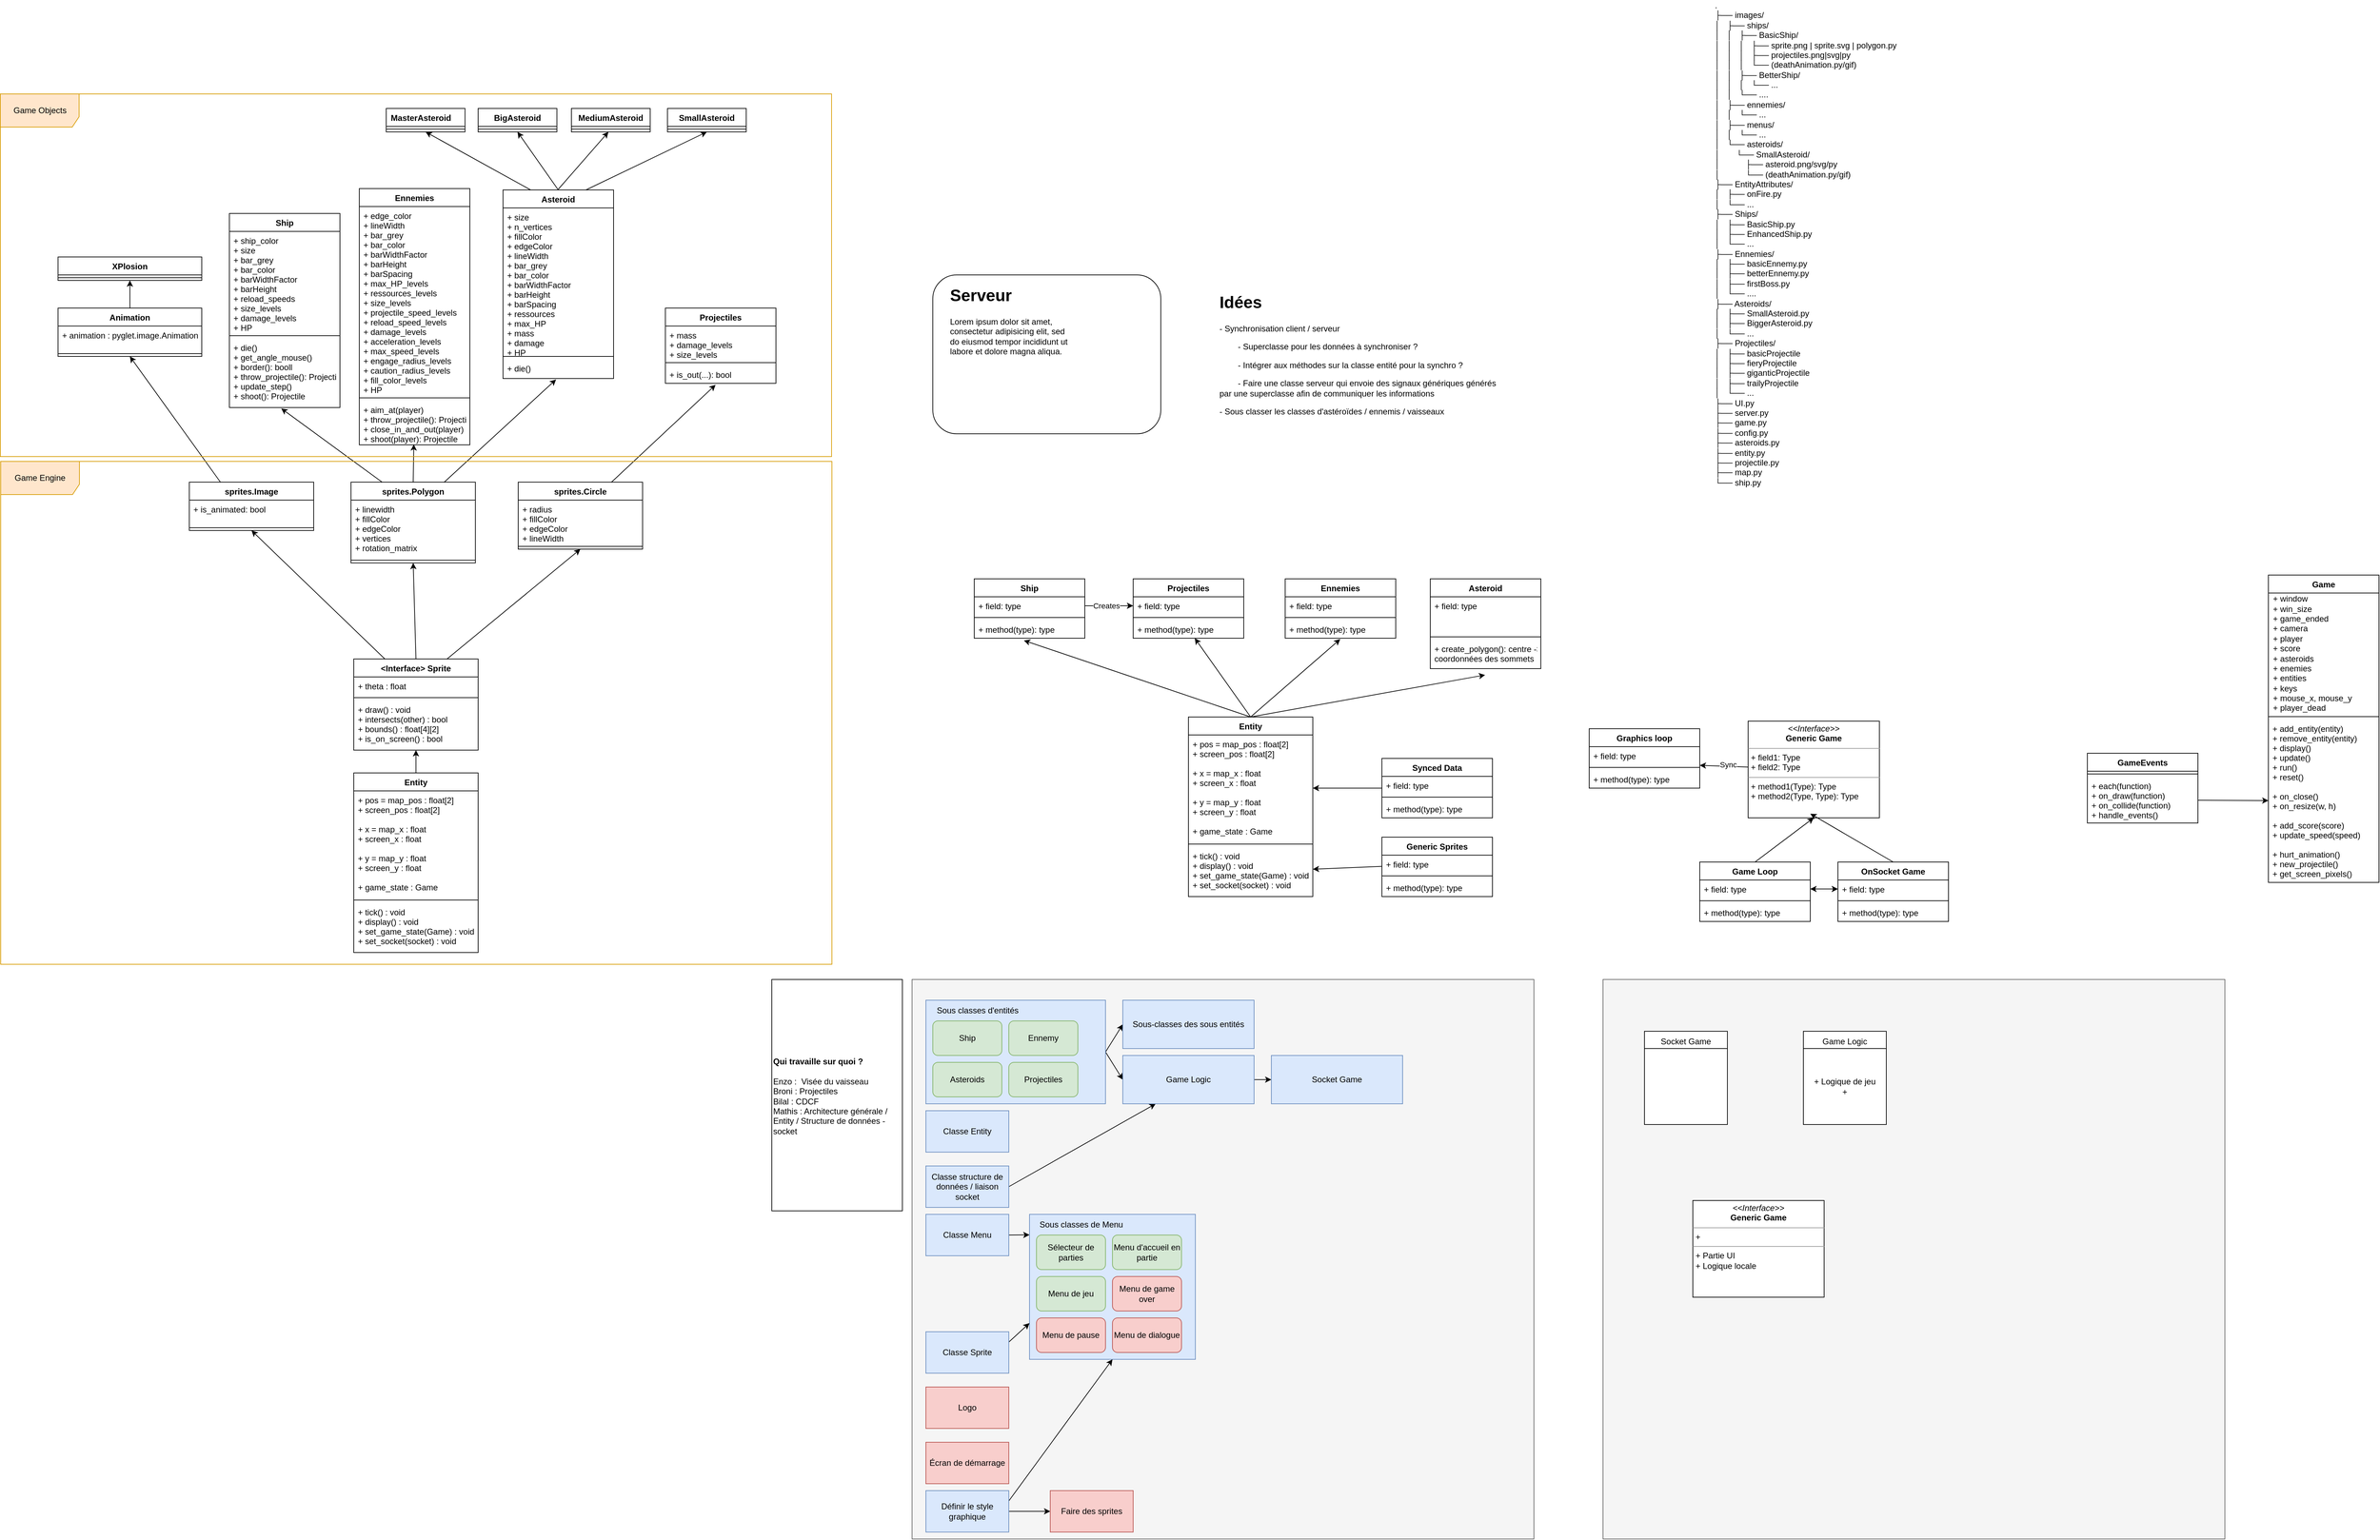 <mxfile>
    <diagram id="j4r8_mT7c_gDpX-C2liK" name="Page-1">
        <mxGraphModel dx="2319" dy="1005" grid="0" gridSize="10" guides="1" tooltips="1" connect="1" arrows="1" fold="1" page="0" pageScale="1" pageWidth="850" pageHeight="1100" math="0" shadow="0">
            <root>
                <mxCell id="0"/>
                <mxCell id="1" parent="0"/>
                <mxCell id="2" value="" style="rounded=1;whiteSpace=wrap;html=1;" parent="1" vertex="1">
                    <mxGeometry x="120" y="140" width="330" height="230" as="geometry"/>
                </mxCell>
                <mxCell id="5" value="&lt;h1&gt;Serveur&lt;/h1&gt;&lt;p&gt;Lorem ipsum dolor sit amet, consectetur adipisicing elit, sed do eiusmod tempor incididunt ut labore et dolore magna aliqua.&lt;/p&gt;" style="text;html=1;strokeColor=none;fillColor=none;spacing=5;spacingTop=-20;whiteSpace=wrap;overflow=hidden;rounded=0;" parent="1" vertex="1">
                    <mxGeometry x="140" y="150" width="190" height="120" as="geometry"/>
                </mxCell>
                <mxCell id="27" style="edgeStyle=none;html=1;exitX=0.5;exitY=0;exitDx=0;exitDy=0;entryX=0.449;entryY=1.124;entryDx=0;entryDy=0;entryPerimeter=0;" parent="1" source="7" target="20" edge="1">
                    <mxGeometry relative="1" as="geometry"/>
                </mxCell>
                <mxCell id="33" value="" style="edgeStyle=none;html=1;exitX=0.5;exitY=0;exitDx=0;exitDy=0;" parent="1" source="7" target="32" edge="1">
                    <mxGeometry relative="1" as="geometry"/>
                </mxCell>
                <mxCell id="40" style="edgeStyle=none;html=1;exitX=0.5;exitY=0;exitDx=0;exitDy=0;entryX=0.498;entryY=1.049;entryDx=0;entryDy=0;entryPerimeter=0;" parent="1" source="7" target="39" edge="1">
                    <mxGeometry relative="1" as="geometry"/>
                </mxCell>
                <mxCell id="45" style="edgeStyle=none;html=1;exitX=0.5;exitY=0;exitDx=0;exitDy=0;entryX=0.496;entryY=1.219;entryDx=0;entryDy=0;entryPerimeter=0;" parent="1" source="7" target="44" edge="1">
                    <mxGeometry relative="1" as="geometry"/>
                </mxCell>
                <mxCell id="7" value="Entity" style="swimlane;fontStyle=1;align=center;verticalAlign=top;childLayout=stackLayout;horizontal=1;startSize=26;horizontalStack=0;resizeParent=1;resizeParentMax=0;resizeLast=0;collapsible=1;marginBottom=0;" parent="1" vertex="1">
                    <mxGeometry x="490" y="780" width="180" height="260" as="geometry"/>
                </mxCell>
                <mxCell id="8" value="+ pos = map_pos : float[2]&#10;+ screen_pos : float[2]&#10;&#10;+ x = map_x : float&#10;+ screen_x : float&#10;&#10;+ y = map_y : float&#10;+ screen_y : float&#10;&#10;+ game_state : Game" style="text;strokeColor=none;fillColor=none;align=left;verticalAlign=top;spacingLeft=4;spacingRight=4;overflow=hidden;rotatable=0;points=[[0,0.5],[1,0.5]];portConstraint=eastwest;" parent="7" vertex="1">
                    <mxGeometry y="26" width="180" height="154" as="geometry"/>
                </mxCell>
                <mxCell id="9" value="" style="line;strokeWidth=1;fillColor=none;align=left;verticalAlign=middle;spacingTop=-1;spacingLeft=3;spacingRight=3;rotatable=0;labelPosition=right;points=[];portConstraint=eastwest;strokeColor=inherit;" parent="7" vertex="1">
                    <mxGeometry y="180" width="180" height="8" as="geometry"/>
                </mxCell>
                <mxCell id="10" value="+ tick() : void&#10;+ display() : void&#10;+ set_game_state(Game) : void&#10;+ set_socket(socket) : void" style="text;strokeColor=none;fillColor=none;align=left;verticalAlign=top;spacingLeft=4;spacingRight=4;overflow=hidden;rotatable=0;points=[[0,0.5],[1,0.5]];portConstraint=eastwest;" parent="7" vertex="1">
                    <mxGeometry y="188" width="180" height="72" as="geometry"/>
                </mxCell>
                <mxCell id="17" value="Ship" style="swimlane;fontStyle=1;align=center;verticalAlign=top;childLayout=stackLayout;horizontal=1;startSize=26;horizontalStack=0;resizeParent=1;resizeParentMax=0;resizeLast=0;collapsible=1;marginBottom=0;" parent="1" vertex="1">
                    <mxGeometry x="180" y="580" width="160" height="86" as="geometry"/>
                </mxCell>
                <mxCell id="18" value="+ field: type" style="text;strokeColor=none;fillColor=none;align=left;verticalAlign=top;spacingLeft=4;spacingRight=4;overflow=hidden;rotatable=0;points=[[0,0.5],[1,0.5]];portConstraint=eastwest;" parent="17" vertex="1">
                    <mxGeometry y="26" width="160" height="26" as="geometry"/>
                </mxCell>
                <mxCell id="19" value="" style="line;strokeWidth=1;fillColor=none;align=left;verticalAlign=middle;spacingTop=-1;spacingLeft=3;spacingRight=3;rotatable=0;labelPosition=right;points=[];portConstraint=eastwest;strokeColor=inherit;" parent="17" vertex="1">
                    <mxGeometry y="52" width="160" height="8" as="geometry"/>
                </mxCell>
                <mxCell id="20" value="+ method(type): type" style="text;strokeColor=none;fillColor=none;align=left;verticalAlign=top;spacingLeft=4;spacingRight=4;overflow=hidden;rotatable=0;points=[[0,0.5],[1,0.5]];portConstraint=eastwest;" parent="17" vertex="1">
                    <mxGeometry y="60" width="160" height="26" as="geometry"/>
                </mxCell>
                <mxCell id="28" style="edgeStyle=none;html=1;" parent="1" source="22" target="8" edge="1">
                    <mxGeometry relative="1" as="geometry"/>
                </mxCell>
                <mxCell id="22" value="Synced Data" style="swimlane;fontStyle=1;align=center;verticalAlign=top;childLayout=stackLayout;horizontal=1;startSize=26;horizontalStack=0;resizeParent=1;resizeParentMax=0;resizeLast=0;collapsible=1;marginBottom=0;" parent="1" vertex="1">
                    <mxGeometry x="770" y="840" width="160" height="86" as="geometry"/>
                </mxCell>
                <mxCell id="23" value="+ field: type" style="text;strokeColor=none;fillColor=none;align=left;verticalAlign=top;spacingLeft=4;spacingRight=4;overflow=hidden;rotatable=0;points=[[0,0.5],[1,0.5]];portConstraint=eastwest;" parent="22" vertex="1">
                    <mxGeometry y="26" width="160" height="26" as="geometry"/>
                </mxCell>
                <mxCell id="24" value="" style="line;strokeWidth=1;fillColor=none;align=left;verticalAlign=middle;spacingTop=-1;spacingLeft=3;spacingRight=3;rotatable=0;labelPosition=right;points=[];portConstraint=eastwest;strokeColor=inherit;" parent="22" vertex="1">
                    <mxGeometry y="52" width="160" height="8" as="geometry"/>
                </mxCell>
                <mxCell id="25" value="+ method(type): type" style="text;strokeColor=none;fillColor=none;align=left;verticalAlign=top;spacingLeft=4;spacingRight=4;overflow=hidden;rotatable=0;points=[[0,0.5],[1,0.5]];portConstraint=eastwest;" parent="22" vertex="1">
                    <mxGeometry y="60" width="160" height="26" as="geometry"/>
                </mxCell>
                <mxCell id="26" value="&lt;h1&gt;Idées&lt;/h1&gt;&lt;div&gt;- Synchronisation client / serveur&lt;/div&gt;&lt;p&gt;&lt;span style=&quot;white-space: pre;&quot;&gt;&#9;&lt;/span&gt;- Superclasse pour les données à synchroniser&amp;nbsp;&lt;span style=&quot;background-color: initial;&quot;&gt;?&lt;/span&gt;&lt;/p&gt;&lt;p&gt;&lt;span style=&quot;white-space: pre;&quot;&gt;&#9;&lt;/span&gt;- Intégrer aux méthodes sur la classe entité pour la synchro ?&lt;br&gt;&lt;/p&gt;&lt;p&gt;&lt;span style=&quot;white-space: pre;&quot;&gt;&#9;&lt;/span&gt;- Faire une classe serveur qui envoie des signaux génériques générés par une superclasse afin de communiquer les informations&lt;br&gt;&lt;/p&gt;&lt;p&gt;- Sous classer les classes d'astéroïdes / ennemis / vaisseaux&lt;/p&gt;" style="text;html=1;strokeColor=none;fillColor=none;spacing=5;spacingTop=-20;whiteSpace=wrap;overflow=hidden;rounded=0;" parent="1" vertex="1">
                    <mxGeometry x="530" y="160" width="410" height="210" as="geometry"/>
                </mxCell>
                <mxCell id="29" value="Projectiles" style="swimlane;fontStyle=1;align=center;verticalAlign=top;childLayout=stackLayout;horizontal=1;startSize=26;horizontalStack=0;resizeParent=1;resizeParentMax=0;resizeLast=0;collapsible=1;marginBottom=0;" parent="1" vertex="1">
                    <mxGeometry x="410" y="580" width="160" height="86" as="geometry"/>
                </mxCell>
                <mxCell id="30" value="+ field: type" style="text;strokeColor=none;fillColor=none;align=left;verticalAlign=top;spacingLeft=4;spacingRight=4;overflow=hidden;rotatable=0;points=[[0,0.5],[1,0.5]];portConstraint=eastwest;" parent="29" vertex="1">
                    <mxGeometry y="26" width="160" height="26" as="geometry"/>
                </mxCell>
                <mxCell id="31" value="" style="line;strokeWidth=1;fillColor=none;align=left;verticalAlign=middle;spacingTop=-1;spacingLeft=3;spacingRight=3;rotatable=0;labelPosition=right;points=[];portConstraint=eastwest;strokeColor=inherit;" parent="29" vertex="1">
                    <mxGeometry y="52" width="160" height="8" as="geometry"/>
                </mxCell>
                <mxCell id="32" value="+ method(type): type" style="text;strokeColor=none;fillColor=none;align=left;verticalAlign=top;spacingLeft=4;spacingRight=4;overflow=hidden;rotatable=0;points=[[0,0.5],[1,0.5]];portConstraint=eastwest;" parent="29" vertex="1">
                    <mxGeometry y="60" width="160" height="26" as="geometry"/>
                </mxCell>
                <mxCell id="34" style="edgeStyle=none;html=1;exitX=1;exitY=0.5;exitDx=0;exitDy=0;entryX=0;entryY=0.5;entryDx=0;entryDy=0;" parent="1" source="18" target="30" edge="1">
                    <mxGeometry relative="1" as="geometry"/>
                </mxCell>
                <mxCell id="35" value="Creates" style="edgeLabel;html=1;align=center;verticalAlign=middle;resizable=0;points=[];" parent="34" vertex="1" connectable="0">
                    <mxGeometry x="0.301" y="-1" relative="1" as="geometry">
                        <mxPoint x="-15" y="-1" as="offset"/>
                    </mxGeometry>
                </mxCell>
                <mxCell id="36" value="Ennemies" style="swimlane;fontStyle=1;align=center;verticalAlign=top;childLayout=stackLayout;horizontal=1;startSize=26;horizontalStack=0;resizeParent=1;resizeParentMax=0;resizeLast=0;collapsible=1;marginBottom=0;" parent="1" vertex="1">
                    <mxGeometry x="630" y="580" width="160" height="86" as="geometry"/>
                </mxCell>
                <mxCell id="37" value="+ field: type" style="text;strokeColor=none;fillColor=none;align=left;verticalAlign=top;spacingLeft=4;spacingRight=4;overflow=hidden;rotatable=0;points=[[0,0.5],[1,0.5]];portConstraint=eastwest;" parent="36" vertex="1">
                    <mxGeometry y="26" width="160" height="26" as="geometry"/>
                </mxCell>
                <mxCell id="38" value="" style="line;strokeWidth=1;fillColor=none;align=left;verticalAlign=middle;spacingTop=-1;spacingLeft=3;spacingRight=3;rotatable=0;labelPosition=right;points=[];portConstraint=eastwest;strokeColor=inherit;" parent="36" vertex="1">
                    <mxGeometry y="52" width="160" height="8" as="geometry"/>
                </mxCell>
                <mxCell id="39" value="+ method(type): type" style="text;strokeColor=none;fillColor=none;align=left;verticalAlign=top;spacingLeft=4;spacingRight=4;overflow=hidden;rotatable=0;points=[[0,0.5],[1,0.5]];portConstraint=eastwest;" parent="36" vertex="1">
                    <mxGeometry y="60" width="160" height="26" as="geometry"/>
                </mxCell>
                <mxCell id="41" value="Asteroid" style="swimlane;fontStyle=1;align=center;verticalAlign=top;childLayout=stackLayout;horizontal=1;startSize=26;horizontalStack=0;resizeParent=1;resizeParentMax=0;resizeLast=0;collapsible=1;marginBottom=0;" parent="1" vertex="1">
                    <mxGeometry x="840" y="580" width="160" height="130" as="geometry"/>
                </mxCell>
                <mxCell id="42" value="+ field: type" style="text;strokeColor=none;fillColor=none;align=left;verticalAlign=top;spacingLeft=4;spacingRight=4;overflow=hidden;rotatable=0;points=[[0,0.5],[1,0.5]];portConstraint=eastwest;" parent="41" vertex="1">
                    <mxGeometry y="26" width="160" height="54" as="geometry"/>
                </mxCell>
                <mxCell id="43" value="" style="line;strokeWidth=1;fillColor=none;align=left;verticalAlign=middle;spacingTop=-1;spacingLeft=3;spacingRight=3;rotatable=0;labelPosition=right;points=[];portConstraint=eastwest;strokeColor=inherit;" parent="41" vertex="1">
                    <mxGeometry y="80" width="160" height="8" as="geometry"/>
                </mxCell>
                <mxCell id="44" value="+ create_polygon(): centre -&gt;&#10;coordonnées des sommets" style="text;strokeColor=none;fillColor=none;align=left;verticalAlign=top;spacingLeft=4;spacingRight=4;overflow=hidden;rotatable=0;points=[[0,0.5],[1,0.5]];portConstraint=eastwest;" parent="41" vertex="1">
                    <mxGeometry y="88" width="160" height="42" as="geometry"/>
                </mxCell>
                <mxCell id="46" value="Graphics loop" style="swimlane;fontStyle=1;align=center;verticalAlign=top;childLayout=stackLayout;horizontal=1;startSize=26;horizontalStack=0;resizeParent=1;resizeParentMax=0;resizeLast=0;collapsible=1;marginBottom=0;" parent="1" vertex="1">
                    <mxGeometry x="1070" y="797" width="160" height="86" as="geometry"/>
                </mxCell>
                <mxCell id="47" value="+ field: type" style="text;strokeColor=none;fillColor=none;align=left;verticalAlign=top;spacingLeft=4;spacingRight=4;overflow=hidden;rotatable=0;points=[[0,0.5],[1,0.5]];portConstraint=eastwest;" parent="46" vertex="1">
                    <mxGeometry y="26" width="160" height="26" as="geometry"/>
                </mxCell>
                <mxCell id="48" value="" style="line;strokeWidth=1;fillColor=none;align=left;verticalAlign=middle;spacingTop=-1;spacingLeft=3;spacingRight=3;rotatable=0;labelPosition=right;points=[];portConstraint=eastwest;strokeColor=inherit;" parent="46" vertex="1">
                    <mxGeometry y="52" width="160" height="8" as="geometry"/>
                </mxCell>
                <mxCell id="49" value="+ method(type): type" style="text;strokeColor=none;fillColor=none;align=left;verticalAlign=top;spacingLeft=4;spacingRight=4;overflow=hidden;rotatable=0;points=[[0,0.5],[1,0.5]];portConstraint=eastwest;" parent="46" vertex="1">
                    <mxGeometry y="60" width="160" height="26" as="geometry"/>
                </mxCell>
                <mxCell id="59" value="" style="edgeStyle=none;html=1;" parent="1" source="55" edge="1">
                    <mxGeometry relative="1" as="geometry">
                        <mxPoint x="1230" y="850" as="targetPoint"/>
                    </mxGeometry>
                </mxCell>
                <mxCell id="60" value="Sync" style="edgeLabel;html=1;align=center;verticalAlign=middle;resizable=0;points=[];" parent="59" vertex="1" connectable="0">
                    <mxGeometry x="-0.327" y="1" relative="1" as="geometry">
                        <mxPoint x="-6" y="-4" as="offset"/>
                    </mxGeometry>
                </mxCell>
                <mxCell id="55" value="&lt;p style=&quot;margin:0px;margin-top:4px;text-align:center;&quot;&gt;&lt;i&gt;&amp;lt;&amp;lt;Interface&amp;gt;&amp;gt;&lt;/i&gt;&lt;br&gt;&lt;b&gt;Generic Game&lt;/b&gt;&lt;/p&gt;&lt;hr size=&quot;1&quot;&gt;&lt;p style=&quot;margin:0px;margin-left:4px;&quot;&gt;+ field1: Type&lt;br&gt;+ field2: Type&lt;/p&gt;&lt;hr size=&quot;1&quot;&gt;&lt;p style=&quot;margin:0px;margin-left:4px;&quot;&gt;+ method1(Type): Type&lt;br&gt;+ method2(Type, Type): Type&lt;/p&gt;" style="verticalAlign=top;align=left;overflow=fill;fontSize=12;fontFamily=Helvetica;html=1;" parent="1" vertex="1">
                    <mxGeometry x="1300" y="786" width="190" height="140" as="geometry"/>
                </mxCell>
                <mxCell id="72" style="edgeStyle=none;html=1;exitX=0.5;exitY=0;exitDx=0;exitDy=0;entryX=0.5;entryY=1;entryDx=0;entryDy=0;" parent="1" source="63" target="55" edge="1">
                    <mxGeometry relative="1" as="geometry"/>
                </mxCell>
                <mxCell id="63" value="Game Loop" style="swimlane;fontStyle=1;align=center;verticalAlign=top;childLayout=stackLayout;horizontal=1;startSize=26;horizontalStack=0;resizeParent=1;resizeParentMax=0;resizeLast=0;collapsible=1;marginBottom=0;" parent="1" vertex="1">
                    <mxGeometry x="1230" y="990" width="160" height="86" as="geometry"/>
                </mxCell>
                <mxCell id="64" value="+ field: type" style="text;strokeColor=none;fillColor=none;align=left;verticalAlign=top;spacingLeft=4;spacingRight=4;overflow=hidden;rotatable=0;points=[[0,0.5],[1,0.5]];portConstraint=eastwest;" parent="63" vertex="1">
                    <mxGeometry y="26" width="160" height="26" as="geometry"/>
                </mxCell>
                <mxCell id="65" value="" style="line;strokeWidth=1;fillColor=none;align=left;verticalAlign=middle;spacingTop=-1;spacingLeft=3;spacingRight=3;rotatable=0;labelPosition=right;points=[];portConstraint=eastwest;strokeColor=inherit;" parent="63" vertex="1">
                    <mxGeometry y="52" width="160" height="8" as="geometry"/>
                </mxCell>
                <mxCell id="66" value="+ method(type): type" style="text;strokeColor=none;fillColor=none;align=left;verticalAlign=top;spacingLeft=4;spacingRight=4;overflow=hidden;rotatable=0;points=[[0,0.5],[1,0.5]];portConstraint=eastwest;" parent="63" vertex="1">
                    <mxGeometry y="60" width="160" height="26" as="geometry"/>
                </mxCell>
                <mxCell id="73" style="edgeStyle=none;html=1;exitX=0.5;exitY=0;exitDx=0;exitDy=0;" parent="1" source="67" edge="1">
                    <mxGeometry relative="1" as="geometry">
                        <mxPoint x="1390" y="920" as="targetPoint"/>
                    </mxGeometry>
                </mxCell>
                <mxCell id="67" value="OnSocket Game" style="swimlane;fontStyle=1;align=center;verticalAlign=top;childLayout=stackLayout;horizontal=1;startSize=26;horizontalStack=0;resizeParent=1;resizeParentMax=0;resizeLast=0;collapsible=1;marginBottom=0;" parent="1" vertex="1">
                    <mxGeometry x="1430" y="990" width="160" height="86" as="geometry"/>
                </mxCell>
                <mxCell id="68" value="+ field: type" style="text;strokeColor=none;fillColor=none;align=left;verticalAlign=top;spacingLeft=4;spacingRight=4;overflow=hidden;rotatable=0;points=[[0,0.5],[1,0.5]];portConstraint=eastwest;" parent="67" vertex="1">
                    <mxGeometry y="26" width="160" height="26" as="geometry"/>
                </mxCell>
                <mxCell id="69" value="" style="line;strokeWidth=1;fillColor=none;align=left;verticalAlign=middle;spacingTop=-1;spacingLeft=3;spacingRight=3;rotatable=0;labelPosition=right;points=[];portConstraint=eastwest;strokeColor=inherit;" parent="67" vertex="1">
                    <mxGeometry y="52" width="160" height="8" as="geometry"/>
                </mxCell>
                <mxCell id="70" value="+ method(type): type" style="text;strokeColor=none;fillColor=none;align=left;verticalAlign=top;spacingLeft=4;spacingRight=4;overflow=hidden;rotatable=0;points=[[0,0.5],[1,0.5]];portConstraint=eastwest;" parent="67" vertex="1">
                    <mxGeometry y="60" width="160" height="26" as="geometry"/>
                </mxCell>
                <mxCell id="71" value="" style="endArrow=classic;startArrow=classic;html=1;entryX=0;entryY=0.5;entryDx=0;entryDy=0;exitX=1;exitY=0.5;exitDx=0;exitDy=0;" parent="1" source="64" target="68" edge="1">
                    <mxGeometry width="50" height="50" relative="1" as="geometry">
                        <mxPoint x="860" y="830" as="sourcePoint"/>
                        <mxPoint x="910" y="780" as="targetPoint"/>
                    </mxGeometry>
                </mxCell>
                <mxCell id="75" value="Generic Sprites" style="swimlane;fontStyle=1;align=center;verticalAlign=top;childLayout=stackLayout;horizontal=1;startSize=26;horizontalStack=0;resizeParent=1;resizeParentMax=0;resizeLast=0;collapsible=1;marginBottom=0;" parent="1" vertex="1">
                    <mxGeometry x="770" y="954" width="160" height="86" as="geometry"/>
                </mxCell>
                <mxCell id="76" value="+ field: type" style="text;strokeColor=none;fillColor=none;align=left;verticalAlign=top;spacingLeft=4;spacingRight=4;overflow=hidden;rotatable=0;points=[[0,0.5],[1,0.5]];portConstraint=eastwest;" parent="75" vertex="1">
                    <mxGeometry y="26" width="160" height="26" as="geometry"/>
                </mxCell>
                <mxCell id="77" value="" style="line;strokeWidth=1;fillColor=none;align=left;verticalAlign=middle;spacingTop=-1;spacingLeft=3;spacingRight=3;rotatable=0;labelPosition=right;points=[];portConstraint=eastwest;strokeColor=inherit;" parent="75" vertex="1">
                    <mxGeometry y="52" width="160" height="8" as="geometry"/>
                </mxCell>
                <mxCell id="78" value="+ method(type): type" style="text;strokeColor=none;fillColor=none;align=left;verticalAlign=top;spacingLeft=4;spacingRight=4;overflow=hidden;rotatable=0;points=[[0,0.5],[1,0.5]];portConstraint=eastwest;" parent="75" vertex="1">
                    <mxGeometry y="60" width="160" height="26" as="geometry"/>
                </mxCell>
                <mxCell id="79" value="" style="edgeStyle=none;html=1;" parent="1" source="76" target="10" edge="1">
                    <mxGeometry relative="1" as="geometry"/>
                </mxCell>
                <mxCell id="81" value="" style="rounded=0;whiteSpace=wrap;html=1;fillColor=#f5f5f5;fontColor=#333333;strokeColor=#666666;" parent="1" vertex="1">
                    <mxGeometry x="90" y="1160" width="900" height="810" as="geometry"/>
                </mxCell>
                <mxCell id="112" style="edgeStyle=none;html=1;exitX=1;exitY=0.5;exitDx=0;exitDy=0;entryX=0;entryY=0.5;entryDx=0;entryDy=0;" parent="1" source="82" target="111" edge="1">
                    <mxGeometry relative="1" as="geometry"/>
                </mxCell>
                <mxCell id="118" style="edgeStyle=none;html=1;exitX=1;exitY=0.5;exitDx=0;exitDy=0;entryX=0;entryY=0.5;entryDx=0;entryDy=0;" parent="1" source="82" target="117" edge="1">
                    <mxGeometry relative="1" as="geometry"/>
                </mxCell>
                <mxCell id="82" value="" style="rounded=0;whiteSpace=wrap;html=1;fillColor=#dae8fc;strokeColor=#6c8ebf;" parent="1" vertex="1">
                    <mxGeometry x="110" y="1190" width="260" height="150" as="geometry"/>
                </mxCell>
                <mxCell id="83" value="Classe Entity" style="rounded=0;whiteSpace=wrap;html=1;fillColor=#dae8fc;strokeColor=#6c8ebf;" parent="1" vertex="1">
                    <mxGeometry x="110" y="1350" width="120" height="60" as="geometry"/>
                </mxCell>
                <mxCell id="84" value="Sous classes d'entités" style="text;html=1;strokeColor=none;fillColor=none;align=center;verticalAlign=middle;whiteSpace=wrap;rounded=0;" parent="1" vertex="1">
                    <mxGeometry x="110" y="1190" width="150" height="30" as="geometry"/>
                </mxCell>
                <mxCell id="86" value="Ship" style="rounded=1;whiteSpace=wrap;html=1;fillColor=#d5e8d4;strokeColor=#82b366;" parent="1" vertex="1">
                    <mxGeometry x="120" y="1220" width="100" height="50" as="geometry"/>
                </mxCell>
                <mxCell id="87" value="Ennemy" style="rounded=1;whiteSpace=wrap;html=1;fillColor=#d5e8d4;strokeColor=#82b366;" parent="1" vertex="1">
                    <mxGeometry x="230" y="1220" width="100" height="50" as="geometry"/>
                </mxCell>
                <mxCell id="88" value="Projectiles" style="rounded=1;whiteSpace=wrap;html=1;fillColor=#d5e8d4;strokeColor=#82b366;" parent="1" vertex="1">
                    <mxGeometry x="230" y="1280" width="100" height="50" as="geometry"/>
                </mxCell>
                <mxCell id="89" value="Asteroids" style="rounded=1;whiteSpace=wrap;html=1;fillColor=#d5e8d4;strokeColor=#82b366;" parent="1" vertex="1">
                    <mxGeometry x="120" y="1280" width="100" height="50" as="geometry"/>
                </mxCell>
                <mxCell id="119" style="edgeStyle=none;html=1;exitX=1;exitY=0.5;exitDx=0;exitDy=0;entryX=0.25;entryY=1;entryDx=0;entryDy=0;" parent="1" source="91" target="117" edge="1">
                    <mxGeometry relative="1" as="geometry"/>
                </mxCell>
                <mxCell id="91" value="Classe structure de données / liaison socket" style="rounded=0;whiteSpace=wrap;html=1;fillColor=#dae8fc;strokeColor=#6c8ebf;" parent="1" vertex="1">
                    <mxGeometry x="110" y="1430" width="120" height="60" as="geometry"/>
                </mxCell>
                <mxCell id="105" style="edgeStyle=none;html=1;exitX=1;exitY=0.5;exitDx=0;exitDy=0;entryX=-0.1;entryY=-0.005;entryDx=0;entryDy=0;entryPerimeter=0;" parent="1" source="96" target="99" edge="1">
                    <mxGeometry relative="1" as="geometry"/>
                </mxCell>
                <mxCell id="96" value="Classe Menu" style="rounded=0;whiteSpace=wrap;html=1;fillColor=#dae8fc;strokeColor=#6c8ebf;" parent="1" vertex="1">
                    <mxGeometry x="110" y="1500" width="120" height="60" as="geometry"/>
                </mxCell>
                <mxCell id="97" value="" style="rounded=0;whiteSpace=wrap;html=1;fillColor=#dae8fc;strokeColor=#6c8ebf;" parent="1" vertex="1">
                    <mxGeometry x="260" y="1500" width="240" height="210" as="geometry"/>
                </mxCell>
                <mxCell id="98" value="Sous classes de Menu" style="text;html=1;strokeColor=none;fillColor=none;align=center;verticalAlign=middle;whiteSpace=wrap;rounded=0;" parent="1" vertex="1">
                    <mxGeometry x="260" y="1500" width="150" height="30" as="geometry"/>
                </mxCell>
                <mxCell id="99" value="Sélecteur de parties" style="rounded=1;whiteSpace=wrap;html=1;fillColor=#d5e8d4;strokeColor=#82b366;" parent="1" vertex="1">
                    <mxGeometry x="270" y="1530" width="100" height="50" as="geometry"/>
                </mxCell>
                <mxCell id="100" value="Menu d'accueil en partie" style="rounded=1;whiteSpace=wrap;html=1;fillColor=#d5e8d4;strokeColor=#82b366;" parent="1" vertex="1">
                    <mxGeometry x="380" y="1530" width="100" height="50" as="geometry"/>
                </mxCell>
                <mxCell id="101" value="Menu de game over" style="rounded=1;whiteSpace=wrap;html=1;fillColor=#f8cecc;strokeColor=#b85450;" parent="1" vertex="1">
                    <mxGeometry x="380" y="1590" width="100" height="50" as="geometry"/>
                </mxCell>
                <mxCell id="102" value="Menu de jeu" style="rounded=1;whiteSpace=wrap;html=1;fillColor=#d5e8d4;strokeColor=#82b366;" parent="1" vertex="1">
                    <mxGeometry x="270" y="1590" width="100" height="50" as="geometry"/>
                </mxCell>
                <mxCell id="110" style="edgeStyle=none;html=1;exitX=1;exitY=0.25;exitDx=0;exitDy=0;entryX=0;entryY=0.75;entryDx=0;entryDy=0;" parent="1" source="103" target="97" edge="1">
                    <mxGeometry relative="1" as="geometry"/>
                </mxCell>
                <mxCell id="103" value="Classe Sprite" style="rounded=0;whiteSpace=wrap;html=1;fillColor=#dae8fc;strokeColor=#6c8ebf;" parent="1" vertex="1">
                    <mxGeometry x="110" y="1670" width="120" height="60" as="geometry"/>
                </mxCell>
                <mxCell id="106" value="Logo" style="rounded=0;whiteSpace=wrap;html=1;fillColor=#f8cecc;strokeColor=#b85450;" parent="1" vertex="1">
                    <mxGeometry x="110" y="1750" width="120" height="60" as="geometry"/>
                </mxCell>
                <mxCell id="107" value="Écran de démarrage" style="rounded=0;whiteSpace=wrap;html=1;fillColor=#f8cecc;strokeColor=#b85450;" parent="1" vertex="1">
                    <mxGeometry x="110" y="1830" width="120" height="60" as="geometry"/>
                </mxCell>
                <mxCell id="108" value="Menu de pause" style="rounded=1;whiteSpace=wrap;html=1;fillColor=#f8cecc;strokeColor=#b85450;" parent="1" vertex="1">
                    <mxGeometry x="270" y="1650" width="100" height="50" as="geometry"/>
                </mxCell>
                <mxCell id="109" value="Menu de dialogue" style="rounded=1;whiteSpace=wrap;html=1;fillColor=#f8cecc;strokeColor=#b85450;" parent="1" vertex="1">
                    <mxGeometry x="380" y="1650" width="100" height="50" as="geometry"/>
                </mxCell>
                <mxCell id="111" value="Sous-classes des sous entités" style="rounded=0;whiteSpace=wrap;html=1;fillColor=#dae8fc;strokeColor=#6c8ebf;" parent="1" vertex="1">
                    <mxGeometry x="395" y="1190" width="190" height="70" as="geometry"/>
                </mxCell>
                <mxCell id="114" style="edgeStyle=none;html=1;exitX=1;exitY=0.25;exitDx=0;exitDy=0;entryX=0.5;entryY=1;entryDx=0;entryDy=0;" parent="1" source="113" target="97" edge="1">
                    <mxGeometry relative="1" as="geometry"/>
                </mxCell>
                <mxCell id="145" value="" style="edgeStyle=none;html=1;" parent="1" source="113" target="144" edge="1">
                    <mxGeometry relative="1" as="geometry"/>
                </mxCell>
                <mxCell id="113" value="Définir le style graphique" style="rounded=0;whiteSpace=wrap;html=1;fillColor=#dae8fc;strokeColor=#6c8ebf;" parent="1" vertex="1">
                    <mxGeometry x="110" y="1900" width="120" height="60" as="geometry"/>
                </mxCell>
                <mxCell id="121" style="edgeStyle=none;html=1;exitX=1;exitY=0.5;exitDx=0;exitDy=0;entryX=0;entryY=0.5;entryDx=0;entryDy=0;" parent="1" source="117" target="120" edge="1">
                    <mxGeometry relative="1" as="geometry"/>
                </mxCell>
                <mxCell id="117" value="Game Logic" style="rounded=0;whiteSpace=wrap;html=1;fillColor=#dae8fc;strokeColor=#6c8ebf;" parent="1" vertex="1">
                    <mxGeometry x="395" y="1270" width="190" height="70" as="geometry"/>
                </mxCell>
                <mxCell id="120" value="Socket Game" style="rounded=0;whiteSpace=wrap;html=1;fillColor=#dae8fc;strokeColor=#6c8ebf;" parent="1" vertex="1">
                    <mxGeometry x="610" y="1270" width="190" height="70" as="geometry"/>
                </mxCell>
                <mxCell id="122" value="" style="rounded=0;whiteSpace=wrap;html=1;fillColor=#f5f5f5;fontColor=#333333;strokeColor=#666666;" parent="1" vertex="1">
                    <mxGeometry x="1090" y="1160" width="900" height="810" as="geometry"/>
                </mxCell>
                <mxCell id="136" value="" style="rounded=0;whiteSpace=wrap;html=1;" parent="1" vertex="1">
                    <mxGeometry x="1150" y="1235" width="120" height="135" as="geometry"/>
                </mxCell>
                <mxCell id="137" value="" style="rounded=0;whiteSpace=wrap;html=1;" parent="1" vertex="1">
                    <mxGeometry x="1150" y="1260" width="120" height="110" as="geometry"/>
                </mxCell>
                <mxCell id="138" value="Socket Game" style="text;html=1;strokeColor=none;fillColor=none;align=center;verticalAlign=middle;whiteSpace=wrap;rounded=0;" parent="1" vertex="1">
                    <mxGeometry x="1170" y="1235" width="80" height="30" as="geometry"/>
                </mxCell>
                <mxCell id="139" value="" style="rounded=0;whiteSpace=wrap;html=1;" parent="1" vertex="1">
                    <mxGeometry x="1380" y="1235" width="120" height="135" as="geometry"/>
                </mxCell>
                <mxCell id="140" value="+ Logique de jeu&lt;br&gt;+" style="rounded=0;whiteSpace=wrap;html=1;" parent="1" vertex="1">
                    <mxGeometry x="1380" y="1260" width="120" height="110" as="geometry"/>
                </mxCell>
                <mxCell id="141" value="Game Logic" style="text;html=1;strokeColor=none;fillColor=none;align=center;verticalAlign=middle;whiteSpace=wrap;rounded=0;" parent="1" vertex="1">
                    <mxGeometry x="1400" y="1235" width="80" height="30" as="geometry"/>
                </mxCell>
                <mxCell id="142" value="&lt;p style=&quot;margin:0px;margin-top:4px;text-align:center;&quot;&gt;&lt;i&gt;&amp;lt;&amp;lt;Interface&amp;gt;&amp;gt;&lt;/i&gt;&lt;br&gt;&lt;b&gt;Generic Game&lt;/b&gt;&lt;/p&gt;&lt;hr size=&quot;1&quot;&gt;&lt;p style=&quot;margin:0px;margin-left:4px;&quot;&gt;+&amp;nbsp;&lt;br&gt;&lt;/p&gt;&lt;hr size=&quot;1&quot;&gt;&lt;p style=&quot;margin:0px;margin-left:4px;&quot;&gt;+ Partie UI&lt;/p&gt;&lt;p style=&quot;margin:0px;margin-left:4px;&quot;&gt;+ Logique locale&lt;/p&gt;" style="verticalAlign=top;align=left;overflow=fill;fontSize=12;fontFamily=Helvetica;html=1;" parent="1" vertex="1">
                    <mxGeometry x="1220" y="1480" width="190" height="140" as="geometry"/>
                </mxCell>
                <mxCell id="143" value="&lt;div&gt;.&lt;/div&gt;&lt;div&gt;├── images/&lt;/div&gt;&lt;div&gt;│&amp;nbsp; &amp;nbsp;├── ships/&lt;/div&gt;&lt;div&gt;│&amp;nbsp; &amp;nbsp;│&amp;nbsp; &amp;nbsp;├── BasicShip/&lt;/div&gt;&lt;div&gt;│&amp;nbsp; &amp;nbsp;│&amp;nbsp; &amp;nbsp;│&amp;nbsp; &amp;nbsp;├── sprite.png | sprite.svg | polygon.py&lt;/div&gt;&lt;div&gt;│&amp;nbsp; &amp;nbsp;│&amp;nbsp; &amp;nbsp;│&amp;nbsp; &amp;nbsp;├── projectiles.png|svg|py&lt;/div&gt;&lt;div&gt;│&amp;nbsp; &amp;nbsp;│&amp;nbsp; &amp;nbsp;│&amp;nbsp; &amp;nbsp;└── (deathAnimation.py/gif)&lt;/div&gt;&lt;div&gt;│&amp;nbsp; &amp;nbsp;│&amp;nbsp; &amp;nbsp;├── BetterShip/&lt;/div&gt;&lt;div&gt;│&amp;nbsp; &amp;nbsp;│&amp;nbsp; &amp;nbsp;│&amp;nbsp; &amp;nbsp;└── ...&lt;/div&gt;&lt;div&gt;│&amp;nbsp; &amp;nbsp;│&amp;nbsp; &amp;nbsp;└── ....&lt;/div&gt;&lt;div&gt;│&amp;nbsp; &amp;nbsp;├── ennemies/&lt;/div&gt;&lt;div&gt;│&amp;nbsp; &amp;nbsp;│&amp;nbsp; &amp;nbsp;└── ...&lt;/div&gt;&lt;div&gt;│&amp;nbsp; &amp;nbsp;├── menus/&lt;/div&gt;&lt;div&gt;│&amp;nbsp; &amp;nbsp;│&amp;nbsp; &amp;nbsp;└── ...&lt;/div&gt;&lt;div&gt;│&amp;nbsp; &amp;nbsp;└── asteroids/&lt;/div&gt;&lt;div&gt;│&amp;nbsp; &amp;nbsp; &amp;nbsp; &amp;nbsp;└── SmallAsteroid/&lt;/div&gt;&lt;div&gt;│&amp;nbsp; &amp;nbsp; &amp;nbsp; &amp;nbsp; &amp;nbsp; &amp;nbsp;├── asteroid.png/svg/py&lt;/div&gt;&lt;div&gt;│&amp;nbsp; &amp;nbsp; &amp;nbsp; &amp;nbsp; &amp;nbsp; &amp;nbsp;└── (deathAnimation.py/gif)&lt;/div&gt;&lt;div&gt;├── EntityAttributes/&lt;/div&gt;&lt;div&gt;│&amp;nbsp; &amp;nbsp;├── onFire.py&lt;/div&gt;&lt;div&gt;│&amp;nbsp; &amp;nbsp;└── ...&lt;/div&gt;&lt;div&gt;├── Ships/&lt;/div&gt;&lt;div&gt;│&amp;nbsp; &amp;nbsp;├── BasicShip.py&lt;/div&gt;&lt;div&gt;│&amp;nbsp; &amp;nbsp;├── EnhancedShip.py&lt;/div&gt;&lt;div&gt;│&amp;nbsp; &amp;nbsp;└── ...&lt;/div&gt;&lt;div&gt;├── Ennemies/&lt;/div&gt;&lt;div&gt;│&amp;nbsp; &amp;nbsp;├── basicEnnemy.py&lt;/div&gt;&lt;div&gt;│&amp;nbsp; &amp;nbsp;├── betterEnnemy.py&lt;/div&gt;&lt;div&gt;│&amp;nbsp; &amp;nbsp;├── firstBoss.py&lt;/div&gt;&lt;div&gt;│&amp;nbsp; &amp;nbsp;└── ....&lt;/div&gt;&lt;div&gt;├── Asteroids/&lt;/div&gt;&lt;div&gt;│&amp;nbsp; &amp;nbsp;├── SmallAsteroid.py&lt;/div&gt;&lt;div&gt;│&amp;nbsp; &amp;nbsp;├── BiggerAsteroid.py&lt;/div&gt;&lt;div&gt;│&amp;nbsp; &amp;nbsp;└── ...&lt;/div&gt;&lt;div&gt;├── Projectiles/&lt;/div&gt;&lt;div&gt;│&amp;nbsp; &amp;nbsp;├── basicProjectile&lt;/div&gt;&lt;div&gt;│&amp;nbsp; &amp;nbsp;├── fieryProjectile&lt;/div&gt;&lt;div&gt;│&amp;nbsp; &amp;nbsp;├── giganticProjectile&lt;/div&gt;&lt;div&gt;│&amp;nbsp; &amp;nbsp;├── trailyProjectile&lt;/div&gt;&lt;div&gt;│&amp;nbsp; &amp;nbsp;└── ...&lt;/div&gt;&lt;div&gt;├── UI.py&lt;/div&gt;&lt;div&gt;├── server.py&lt;/div&gt;&lt;div&gt;├── game.py&lt;/div&gt;&lt;div&gt;├── config.py&lt;/div&gt;&lt;div&gt;├── asteroids.py&lt;/div&gt;&lt;div&gt;├── entity.py&lt;/div&gt;&lt;div&gt;├── projectile.py&lt;/div&gt;&lt;div&gt;├── map.py&lt;/div&gt;&lt;div style=&quot;&quot;&gt;└── ship.py&lt;/div&gt;" style="text;html=1;strokeColor=none;fillColor=none;align=left;verticalAlign=middle;whiteSpace=wrap;rounded=0;" parent="1" vertex="1">
                    <mxGeometry x="1250" y="80" width="660" height="30" as="geometry"/>
                </mxCell>
                <mxCell id="144" value="Faire des sprites" style="rounded=0;whiteSpace=wrap;html=1;fillColor=#f8cecc;strokeColor=#b85450;" parent="1" vertex="1">
                    <mxGeometry x="290" y="1900" width="120" height="60" as="geometry"/>
                </mxCell>
                <mxCell id="146" value="" style="rounded=0;whiteSpace=wrap;html=1;" parent="1" vertex="1">
                    <mxGeometry x="-113" y="1160" width="189" height="335" as="geometry"/>
                </mxCell>
                <mxCell id="147" value="&lt;b&gt;Qui travaille sur quoi ?&lt;/b&gt;&lt;br&gt;&lt;br&gt;Enzo :&amp;nbsp; Visée du vaisseau&lt;br&gt;Broni : Projectiles&lt;br&gt;Bilal : CDCF&lt;br&gt;Mathis : Architecture générale / Entity / Structure de données - socket" style="text;html=1;strokeColor=none;fillColor=none;align=left;verticalAlign=middle;whiteSpace=wrap;rounded=0;" parent="1" vertex="1">
                    <mxGeometry x="-113" y="1164" width="184" height="330" as="geometry"/>
                </mxCell>
                <mxCell id="205" style="edgeStyle=none;html=1;exitX=0.5;exitY=0;exitDx=0;exitDy=0;entryX=0.5;entryY=1;entryDx=0;entryDy=0;" parent="1" source="157" target="198" edge="1">
                    <mxGeometry relative="1" as="geometry"/>
                </mxCell>
                <mxCell id="206" style="edgeStyle=none;html=1;exitX=0.75;exitY=0;exitDx=0;exitDy=0;entryX=0.5;entryY=1;entryDx=0;entryDy=0;" parent="1" source="157" target="202" edge="1">
                    <mxGeometry relative="1" as="geometry"/>
                </mxCell>
                <mxCell id="207" style="edgeStyle=none;html=1;exitX=0.25;exitY=0;exitDx=0;exitDy=0;entryX=0.5;entryY=1;entryDx=0;entryDy=0;" parent="1" source="157" target="194" edge="1">
                    <mxGeometry relative="1" as="geometry"/>
                </mxCell>
                <mxCell id="157" value="&lt;Interface&gt; Sprite" style="swimlane;fontStyle=1;align=center;verticalAlign=top;childLayout=stackLayout;horizontal=1;startSize=26;horizontalStack=0;resizeParent=1;resizeParentMax=0;resizeLast=0;collapsible=1;marginBottom=0;" parent="1" vertex="1">
                    <mxGeometry x="-718" y="696" width="180" height="132" as="geometry"/>
                </mxCell>
                <mxCell id="158" value="+ theta : float" style="text;strokeColor=none;fillColor=none;align=left;verticalAlign=top;spacingLeft=4;spacingRight=4;overflow=hidden;rotatable=0;points=[[0,0.5],[1,0.5]];portConstraint=eastwest;" parent="157" vertex="1">
                    <mxGeometry y="26" width="180" height="26" as="geometry"/>
                </mxCell>
                <mxCell id="159" value="" style="line;strokeWidth=1;fillColor=none;align=left;verticalAlign=middle;spacingTop=-1;spacingLeft=3;spacingRight=3;rotatable=0;labelPosition=right;points=[];portConstraint=eastwest;strokeColor=inherit;" parent="157" vertex="1">
                    <mxGeometry y="52" width="180" height="8" as="geometry"/>
                </mxCell>
                <mxCell id="160" value="+ draw() : void&#10;+ intersects(other) : bool&#10;+ bounds() : float[4][2]&#10;+ is_on_screen() : bool" style="text;strokeColor=none;fillColor=none;align=left;verticalAlign=top;spacingLeft=4;spacingRight=4;overflow=hidden;rotatable=0;points=[[0,0.5],[1,0.5]];portConstraint=eastwest;" parent="157" vertex="1">
                    <mxGeometry y="60" width="180" height="72" as="geometry"/>
                </mxCell>
                <mxCell id="161" value="Ship" style="swimlane;fontStyle=1;align=center;verticalAlign=top;childLayout=stackLayout;horizontal=1;startSize=26;horizontalStack=0;resizeParent=1;resizeParentMax=0;resizeLast=0;collapsible=1;marginBottom=0;" parent="1" vertex="1">
                    <mxGeometry x="-898" y="51" width="160" height="281" as="geometry"/>
                </mxCell>
                <mxCell id="162" value="+ ship_color&#10;+ size&#10;+ bar_grey&#10;+ bar_color&#10;+ barWidthFactor&#10;+ barHeight&#10;+ reload_speeds&#10;+ size_levels&#10;+ damage_levels&#10;+ HP" style="text;strokeColor=none;fillColor=none;align=left;verticalAlign=top;spacingLeft=4;spacingRight=4;overflow=hidden;rotatable=0;points=[[0,0.5],[1,0.5]];portConstraint=eastwest;" parent="161" vertex="1">
                    <mxGeometry y="26" width="160" height="147" as="geometry"/>
                </mxCell>
                <mxCell id="163" value="" style="line;strokeWidth=1;fillColor=none;align=left;verticalAlign=middle;spacingTop=-1;spacingLeft=3;spacingRight=3;rotatable=0;labelPosition=right;points=[];portConstraint=eastwest;strokeColor=inherit;" parent="161" vertex="1">
                    <mxGeometry y="173" width="160" height="8" as="geometry"/>
                </mxCell>
                <mxCell id="164" value="+ die()&#10;+ get_angle_mouse()&#10;+ border(): booll&#10;+ throw_projectile(): Projectile&#10;+ update_step()&#10;+ shoot(): Projectile" style="text;strokeColor=none;fillColor=none;align=left;verticalAlign=top;spacingLeft=4;spacingRight=4;overflow=hidden;rotatable=0;points=[[0,0.5],[1,0.5]];portConstraint=eastwest;" parent="161" vertex="1">
                    <mxGeometry y="181" width="160" height="100" as="geometry"/>
                </mxCell>
                <mxCell id="170" value="Projectiles" style="swimlane;fontStyle=1;align=center;verticalAlign=top;childLayout=stackLayout;horizontal=1;startSize=26;horizontalStack=0;resizeParent=1;resizeParentMax=0;resizeLast=0;collapsible=1;marginBottom=0;" parent="1" vertex="1">
                    <mxGeometry x="-267" y="188" width="160" height="109" as="geometry"/>
                </mxCell>
                <mxCell id="171" value="+ mass&#10;+ damage_levels&#10;+ size_levels" style="text;strokeColor=none;fillColor=none;align=left;verticalAlign=top;spacingLeft=4;spacingRight=4;overflow=hidden;rotatable=0;points=[[0,0.5],[1,0.5]];portConstraint=eastwest;" parent="170" vertex="1">
                    <mxGeometry y="26" width="160" height="49" as="geometry"/>
                </mxCell>
                <mxCell id="172" value="" style="line;strokeWidth=1;fillColor=none;align=left;verticalAlign=middle;spacingTop=-1;spacingLeft=3;spacingRight=3;rotatable=0;labelPosition=right;points=[];portConstraint=eastwest;strokeColor=inherit;" parent="170" vertex="1">
                    <mxGeometry y="75" width="160" height="8" as="geometry"/>
                </mxCell>
                <mxCell id="173" value="+ is_out(...): bool" style="text;strokeColor=none;fillColor=none;align=left;verticalAlign=top;spacingLeft=4;spacingRight=4;overflow=hidden;rotatable=0;points=[[0,0.5],[1,0.5]];portConstraint=eastwest;" parent="170" vertex="1">
                    <mxGeometry y="83" width="160" height="26" as="geometry"/>
                </mxCell>
                <mxCell id="176" value="Ennemies" style="swimlane;fontStyle=1;align=center;verticalAlign=top;childLayout=stackLayout;horizontal=1;startSize=26;horizontalStack=0;resizeParent=1;resizeParentMax=0;resizeLast=0;collapsible=1;marginBottom=0;" parent="1" vertex="1">
                    <mxGeometry x="-710" y="15" width="160" height="371" as="geometry"/>
                </mxCell>
                <mxCell id="177" value="+ edge_color&#10;+ lineWidth&#10;+ bar_grey&#10;+ bar_color&#10;+ barWidthFactor&#10;+ barHeight&#10;+ barSpacing&#10;+ max_HP_levels&#10;+ ressources_levels&#10;+ size_levels&#10;+ projectile_speed_levels&#10;+ reload_speed_levels&#10;+ damage_levels&#10;+ acceleration_levels&#10;+ max_speed_levels&#10;+ engage_radius_levels&#10;+ caution_radius_levels&#10;+ fill_color_levels&#10;+ HP" style="text;strokeColor=none;fillColor=none;align=left;verticalAlign=top;spacingLeft=4;spacingRight=4;overflow=hidden;rotatable=0;points=[[0,0.5],[1,0.5]];portConstraint=eastwest;" parent="176" vertex="1">
                    <mxGeometry y="26" width="160" height="273" as="geometry"/>
                </mxCell>
                <mxCell id="178" value="" style="line;strokeWidth=1;fillColor=none;align=left;verticalAlign=middle;spacingTop=-1;spacingLeft=3;spacingRight=3;rotatable=0;labelPosition=right;points=[];portConstraint=eastwest;strokeColor=inherit;" parent="176" vertex="1">
                    <mxGeometry y="299" width="160" height="8" as="geometry"/>
                </mxCell>
                <mxCell id="179" value="+ aim_at(player)&#10;+ throw_projectile(): Projectile&#10;+ close_in_and_out(player)&#10;+ shoot(player): Projectile" style="text;strokeColor=none;fillColor=none;align=left;verticalAlign=top;spacingLeft=4;spacingRight=4;overflow=hidden;rotatable=0;points=[[0,0.5],[1,0.5]];portConstraint=eastwest;" parent="176" vertex="1">
                    <mxGeometry y="307" width="160" height="64" as="geometry"/>
                </mxCell>
                <mxCell id="228" style="edgeStyle=none;html=1;exitX=0.25;exitY=0;exitDx=0;exitDy=0;entryX=0.5;entryY=1;entryDx=0;entryDy=0;" parent="1" source="180" target="220" edge="1">
                    <mxGeometry relative="1" as="geometry"/>
                </mxCell>
                <mxCell id="229" style="edgeStyle=none;html=1;exitX=0.75;exitY=0;exitDx=0;exitDy=0;entryX=0.5;entryY=1;entryDx=0;entryDy=0;" parent="1" source="180" target="226" edge="1">
                    <mxGeometry relative="1" as="geometry"/>
                </mxCell>
                <mxCell id="230" style="edgeStyle=none;html=1;exitX=0.5;exitY=0;exitDx=0;exitDy=0;entryX=0.5;entryY=1;entryDx=0;entryDy=0;" parent="1" source="180" target="222" edge="1">
                    <mxGeometry relative="1" as="geometry"/>
                </mxCell>
                <mxCell id="231" value="" style="edgeStyle=none;html=1;" parent="1" target="225" edge="1">
                    <mxGeometry relative="1" as="geometry">
                        <mxPoint x="-422" y="16" as="sourcePoint"/>
                    </mxGeometry>
                </mxCell>
                <mxCell id="180" value="Asteroid" style="swimlane;fontStyle=1;align=center;verticalAlign=top;childLayout=stackLayout;horizontal=1;startSize=26;horizontalStack=0;resizeParent=1;resizeParentMax=0;resizeLast=0;collapsible=1;marginBottom=0;" parent="1" vertex="1">
                    <mxGeometry x="-502" y="17" width="160" height="273" as="geometry"/>
                </mxCell>
                <mxCell id="181" value="+ size&#10;+ n_vertices&#10;+ fillColor&#10;+ edgeColor&#10;+ lineWidth&#10;+ bar_grey&#10;+ bar_color&#10;+ barWidthFactor&#10;+ barHeight&#10;+ barSpacing&#10;+ ressources&#10;+ max_HP&#10;+ mass&#10;+ damage&#10;+ HP" style="text;strokeColor=none;fillColor=none;align=left;verticalAlign=top;spacingLeft=4;spacingRight=4;overflow=hidden;rotatable=0;points=[[0,0.5],[1,0.5]];portConstraint=eastwest;" parent="180" vertex="1">
                    <mxGeometry y="26" width="160" height="211" as="geometry"/>
                </mxCell>
                <mxCell id="182" value="" style="line;strokeWidth=1;fillColor=none;align=left;verticalAlign=middle;spacingTop=-1;spacingLeft=3;spacingRight=3;rotatable=0;labelPosition=right;points=[];portConstraint=eastwest;strokeColor=inherit;" parent="180" vertex="1">
                    <mxGeometry y="237" width="160" height="8" as="geometry"/>
                </mxCell>
                <mxCell id="183" value="+ die()" style="text;strokeColor=none;fillColor=none;align=left;verticalAlign=top;spacingLeft=4;spacingRight=4;overflow=hidden;rotatable=0;points=[[0,0.5],[1,0.5]];portConstraint=eastwest;" parent="180" vertex="1">
                    <mxGeometry y="245" width="160" height="28" as="geometry"/>
                </mxCell>
                <mxCell id="193" value="" style="edgeStyle=none;html=1;" parent="1" source="189" target="160" edge="1">
                    <mxGeometry relative="1" as="geometry"/>
                </mxCell>
                <mxCell id="189" value="Entity" style="swimlane;fontStyle=1;align=center;verticalAlign=top;childLayout=stackLayout;horizontal=1;startSize=26;horizontalStack=0;resizeParent=1;resizeParentMax=0;resizeLast=0;collapsible=1;marginBottom=0;" parent="1" vertex="1">
                    <mxGeometry x="-718" y="861" width="180" height="260" as="geometry"/>
                </mxCell>
                <mxCell id="190" value="+ pos = map_pos : float[2]&#10;+ screen_pos : float[2]&#10;&#10;+ x = map_x : float&#10;+ screen_x : float&#10;&#10;+ y = map_y : float&#10;+ screen_y : float&#10;&#10;+ game_state : Game" style="text;strokeColor=none;fillColor=none;align=left;verticalAlign=top;spacingLeft=4;spacingRight=4;overflow=hidden;rotatable=0;points=[[0,0.5],[1,0.5]];portConstraint=eastwest;" parent="189" vertex="1">
                    <mxGeometry y="26" width="180" height="154" as="geometry"/>
                </mxCell>
                <mxCell id="191" value="" style="line;strokeWidth=1;fillColor=none;align=left;verticalAlign=middle;spacingTop=-1;spacingLeft=3;spacingRight=3;rotatable=0;labelPosition=right;points=[];portConstraint=eastwest;strokeColor=inherit;" parent="189" vertex="1">
                    <mxGeometry y="180" width="180" height="8" as="geometry"/>
                </mxCell>
                <mxCell id="192" value="+ tick() : void&#10;+ display() : void&#10;+ set_game_state(Game) : void&#10;+ set_socket(socket) : void" style="text;strokeColor=none;fillColor=none;align=left;verticalAlign=top;spacingLeft=4;spacingRight=4;overflow=hidden;rotatable=0;points=[[0,0.5],[1,0.5]];portConstraint=eastwest;" parent="189" vertex="1">
                    <mxGeometry y="188" width="180" height="72" as="geometry"/>
                </mxCell>
                <mxCell id="215" style="edgeStyle=none;html=1;exitX=0.25;exitY=0;exitDx=0;exitDy=0;entryX=0.5;entryY=1;entryDx=0;entryDy=0;" parent="1" source="194" target="212" edge="1">
                    <mxGeometry relative="1" as="geometry"/>
                </mxCell>
                <mxCell id="194" value="sprites.Image" style="swimlane;fontStyle=1;align=center;verticalAlign=top;childLayout=stackLayout;horizontal=1;startSize=26;horizontalStack=0;resizeParent=1;resizeParentMax=0;resizeLast=0;collapsible=1;marginBottom=0;" parent="1" vertex="1">
                    <mxGeometry x="-956" y="440" width="180" height="70" as="geometry"/>
                </mxCell>
                <mxCell id="195" value="+ is_animated: bool" style="text;strokeColor=none;fillColor=none;align=left;verticalAlign=top;spacingLeft=4;spacingRight=4;overflow=hidden;rotatable=0;points=[[0,0.5],[1,0.5]];portConstraint=eastwest;" parent="194" vertex="1">
                    <mxGeometry y="26" width="180" height="36" as="geometry"/>
                </mxCell>
                <mxCell id="196" value="" style="line;strokeWidth=1;fillColor=none;align=left;verticalAlign=middle;spacingTop=-1;spacingLeft=3;spacingRight=3;rotatable=0;labelPosition=right;points=[];portConstraint=eastwest;strokeColor=inherit;" parent="194" vertex="1">
                    <mxGeometry y="62" width="180" height="8" as="geometry"/>
                </mxCell>
                <mxCell id="208" style="edgeStyle=none;html=1;exitX=0.25;exitY=0;exitDx=0;exitDy=0;entryX=0.469;entryY=1.013;entryDx=0;entryDy=0;entryPerimeter=0;" parent="1" source="198" target="164" edge="1">
                    <mxGeometry relative="1" as="geometry"/>
                </mxCell>
                <mxCell id="209" style="edgeStyle=none;html=1;exitX=0.5;exitY=0;exitDx=0;exitDy=0;entryX=0.493;entryY=0.989;entryDx=0;entryDy=0;entryPerimeter=0;" parent="1" source="198" target="179" edge="1">
                    <mxGeometry relative="1" as="geometry"/>
                </mxCell>
                <mxCell id="210" style="edgeStyle=none;html=1;exitX=0.75;exitY=0;exitDx=0;exitDy=0;entryX=0.48;entryY=1.049;entryDx=0;entryDy=0;entryPerimeter=0;" parent="1" source="198" target="183" edge="1">
                    <mxGeometry relative="1" as="geometry"/>
                </mxCell>
                <mxCell id="198" value="sprites.Polygon" style="swimlane;fontStyle=1;align=center;verticalAlign=top;childLayout=stackLayout;horizontal=1;startSize=26;horizontalStack=0;resizeParent=1;resizeParentMax=0;resizeLast=0;collapsible=1;marginBottom=0;" parent="1" vertex="1">
                    <mxGeometry x="-722" y="440" width="180" height="117" as="geometry"/>
                </mxCell>
                <mxCell id="199" value="+ linewidth&#10;+ fillColor&#10;+ edgeColor&#10;+ vertices&#10;+ rotation_matrix" style="text;strokeColor=none;fillColor=none;align=left;verticalAlign=top;spacingLeft=4;spacingRight=4;overflow=hidden;rotatable=0;points=[[0,0.5],[1,0.5]];portConstraint=eastwest;" parent="198" vertex="1">
                    <mxGeometry y="26" width="180" height="83" as="geometry"/>
                </mxCell>
                <mxCell id="200" value="" style="line;strokeWidth=1;fillColor=none;align=left;verticalAlign=middle;spacingTop=-1;spacingLeft=3;spacingRight=3;rotatable=0;labelPosition=right;points=[];portConstraint=eastwest;strokeColor=inherit;" parent="198" vertex="1">
                    <mxGeometry y="109" width="180" height="8" as="geometry"/>
                </mxCell>
                <mxCell id="211" style="edgeStyle=none;html=1;exitX=0.75;exitY=0;exitDx=0;exitDy=0;entryX=0.454;entryY=1.08;entryDx=0;entryDy=0;entryPerimeter=0;" parent="1" source="202" target="173" edge="1">
                    <mxGeometry relative="1" as="geometry"/>
                </mxCell>
                <mxCell id="202" value="sprites.Circle" style="swimlane;fontStyle=1;align=center;verticalAlign=top;childLayout=stackLayout;horizontal=1;startSize=26;horizontalStack=0;resizeParent=1;resizeParentMax=0;resizeLast=0;collapsible=1;marginBottom=0;" parent="1" vertex="1">
                    <mxGeometry x="-480" y="440" width="180" height="97" as="geometry"/>
                </mxCell>
                <mxCell id="203" value="+ radius&#10;+ fillColor&#10;+ edgeColor&#10;+ lineWidth" style="text;strokeColor=none;fillColor=none;align=left;verticalAlign=top;spacingLeft=4;spacingRight=4;overflow=hidden;rotatable=0;points=[[0,0.5],[1,0.5]];portConstraint=eastwest;" parent="202" vertex="1">
                    <mxGeometry y="26" width="180" height="63" as="geometry"/>
                </mxCell>
                <mxCell id="204" value="" style="line;strokeWidth=1;fillColor=none;align=left;verticalAlign=middle;spacingTop=-1;spacingLeft=3;spacingRight=3;rotatable=0;labelPosition=right;points=[];portConstraint=eastwest;strokeColor=inherit;" parent="202" vertex="1">
                    <mxGeometry y="89" width="180" height="8" as="geometry"/>
                </mxCell>
                <mxCell id="219" value="" style="edgeStyle=none;html=1;" parent="1" source="212" target="218" edge="1">
                    <mxGeometry relative="1" as="geometry"/>
                </mxCell>
                <mxCell id="212" value="Animation" style="swimlane;fontStyle=1;align=center;verticalAlign=top;childLayout=stackLayout;horizontal=1;startSize=26;horizontalStack=0;resizeParent=1;resizeParentMax=0;resizeLast=0;collapsible=1;marginBottom=0;" parent="1" vertex="1">
                    <mxGeometry x="-1146" y="188" width="208" height="70" as="geometry"/>
                </mxCell>
                <mxCell id="213" value="+ animation : pyglet.image.Animation" style="text;strokeColor=none;fillColor=none;align=left;verticalAlign=top;spacingLeft=4;spacingRight=4;overflow=hidden;rotatable=0;points=[[0,0.5],[1,0.5]];portConstraint=eastwest;" parent="212" vertex="1">
                    <mxGeometry y="26" width="208" height="36" as="geometry"/>
                </mxCell>
                <mxCell id="214" value="" style="line;strokeWidth=1;fillColor=none;align=left;verticalAlign=middle;spacingTop=-1;spacingLeft=3;spacingRight=3;rotatable=0;labelPosition=right;points=[];portConstraint=eastwest;strokeColor=inherit;" parent="212" vertex="1">
                    <mxGeometry y="62" width="208" height="8" as="geometry"/>
                </mxCell>
                <mxCell id="216" value="XPlosion" style="swimlane;fontStyle=1;align=center;verticalAlign=top;childLayout=stackLayout;horizontal=1;startSize=26;horizontalStack=0;resizeParent=1;resizeParentMax=0;resizeLast=0;collapsible=1;marginBottom=0;" parent="1" vertex="1">
                    <mxGeometry x="-1146" y="114" width="208" height="34" as="geometry"/>
                </mxCell>
                <mxCell id="218" value="" style="line;strokeWidth=1;fillColor=none;align=left;verticalAlign=middle;spacingTop=-1;spacingLeft=3;spacingRight=3;rotatable=0;labelPosition=right;points=[];portConstraint=eastwest;strokeColor=inherit;" parent="216" vertex="1">
                    <mxGeometry y="26" width="208" height="8" as="geometry"/>
                </mxCell>
                <mxCell id="220" value="MasterAsteroid    " style="swimlane;fontStyle=1;align=center;verticalAlign=top;childLayout=stackLayout;horizontal=1;startSize=26;horizontalStack=0;resizeParent=1;resizeParentMax=0;resizeLast=0;collapsible=1;marginBottom=0;" parent="1" vertex="1">
                    <mxGeometry x="-671" y="-101" width="114" height="34" as="geometry"/>
                </mxCell>
                <mxCell id="221" value="" style="line;strokeWidth=1;fillColor=none;align=left;verticalAlign=middle;spacingTop=-1;spacingLeft=3;spacingRight=3;rotatable=0;labelPosition=right;points=[];portConstraint=eastwest;strokeColor=inherit;" parent="220" vertex="1">
                    <mxGeometry y="26" width="114" height="8" as="geometry"/>
                </mxCell>
                <mxCell id="222" value="BigAsteroid" style="swimlane;fontStyle=1;align=center;verticalAlign=top;childLayout=stackLayout;horizontal=1;startSize=26;horizontalStack=0;resizeParent=1;resizeParentMax=0;resizeLast=0;collapsible=1;marginBottom=0;" parent="1" vertex="1">
                    <mxGeometry x="-538" y="-101" width="114" height="34" as="geometry"/>
                </mxCell>
                <mxCell id="223" value="" style="line;strokeWidth=1;fillColor=none;align=left;verticalAlign=middle;spacingTop=-1;spacingLeft=3;spacingRight=3;rotatable=0;labelPosition=right;points=[];portConstraint=eastwest;strokeColor=inherit;" parent="222" vertex="1">
                    <mxGeometry y="26" width="114" height="8" as="geometry"/>
                </mxCell>
                <mxCell id="224" value="MediumAsteroid" style="swimlane;fontStyle=1;align=center;verticalAlign=top;childLayout=stackLayout;horizontal=1;startSize=26;horizontalStack=0;resizeParent=1;resizeParentMax=0;resizeLast=0;collapsible=1;marginBottom=0;" parent="1" vertex="1">
                    <mxGeometry x="-403" y="-101" width="114" height="34" as="geometry"/>
                </mxCell>
                <mxCell id="225" value="" style="line;strokeWidth=1;fillColor=none;align=left;verticalAlign=middle;spacingTop=-1;spacingLeft=3;spacingRight=3;rotatable=0;labelPosition=right;points=[];portConstraint=eastwest;strokeColor=inherit;" parent="224" vertex="1">
                    <mxGeometry y="26" width="114" height="8" as="geometry"/>
                </mxCell>
                <mxCell id="226" value="SmallAsteroid" style="swimlane;fontStyle=1;align=center;verticalAlign=top;childLayout=stackLayout;horizontal=1;startSize=26;horizontalStack=0;resizeParent=1;resizeParentMax=0;resizeLast=0;collapsible=1;marginBottom=0;" parent="1" vertex="1">
                    <mxGeometry x="-264" y="-101" width="114" height="34" as="geometry"/>
                </mxCell>
                <mxCell id="227" value="" style="line;strokeWidth=1;fillColor=none;align=left;verticalAlign=middle;spacingTop=-1;spacingLeft=3;spacingRight=3;rotatable=0;labelPosition=right;points=[];portConstraint=eastwest;strokeColor=inherit;" parent="226" vertex="1">
                    <mxGeometry y="26" width="114" height="8" as="geometry"/>
                </mxCell>
                <mxCell id="233" value="Game Engine" style="shape=umlFrame;whiteSpace=wrap;html=1;fillColor=#ffe6cc;strokeColor=#d79b00;fillStyle=auto;width=114;height=48;" parent="1" vertex="1">
                    <mxGeometry x="-1229" y="410" width="1203" height="728" as="geometry"/>
                </mxCell>
                <mxCell id="235" value="Game Objects" style="shape=umlFrame;whiteSpace=wrap;html=1;fillColor=#ffe6cc;strokeColor=#d79b00;fillStyle=auto;width=114;height=48;" parent="1" vertex="1">
                    <mxGeometry x="-1229.5" y="-122" width="1203" height="525" as="geometry"/>
                </mxCell>
                <mxCell id="236" value="GameEvents" style="swimlane;fontStyle=1;align=center;verticalAlign=top;childLayout=stackLayout;horizontal=1;startSize=26;horizontalStack=0;resizeParent=1;resizeParentMax=0;resizeLast=0;collapsible=1;marginBottom=0;" vertex="1" parent="1">
                    <mxGeometry x="1791" y="832.5" width="160" height="101" as="geometry"/>
                </mxCell>
                <mxCell id="238" value="" style="line;strokeWidth=1;fillColor=none;align=left;verticalAlign=middle;spacingTop=-1;spacingLeft=3;spacingRight=3;rotatable=0;labelPosition=right;points=[];portConstraint=eastwest;strokeColor=inherit;" vertex="1" parent="236">
                    <mxGeometry y="26" width="160" height="8" as="geometry"/>
                </mxCell>
                <mxCell id="239" value="+ each(function)&#10;+ on_draw(function)&#10;+ on_collide(function)&#10;+ handle_events()" style="text;strokeColor=none;fillColor=none;align=left;verticalAlign=top;spacingLeft=4;spacingRight=4;overflow=hidden;rotatable=0;points=[[0,0.5],[1,0.5]];portConstraint=eastwest;" vertex="1" parent="236">
                    <mxGeometry y="34" width="160" height="67" as="geometry"/>
                </mxCell>
                <mxCell id="240" value="Game" style="swimlane;fontStyle=1;align=center;verticalAlign=top;childLayout=stackLayout;horizontal=1;startSize=26;horizontalStack=0;resizeParent=1;resizeParentMax=0;resizeLast=0;collapsible=1;marginBottom=0;" vertex="1" parent="1">
                    <mxGeometry x="2053" y="574.5" width="160" height="445" as="geometry"/>
                </mxCell>
                <mxCell id="249" value="&lt;div style=&quot;&quot;&gt;&lt;span style=&quot;background-color: initial;&quot;&gt;&amp;nbsp; + window&lt;/span&gt;&lt;/div&gt;&lt;div style=&quot;&quot;&gt;&lt;span style=&quot;background-color: initial;&quot;&gt;&amp;nbsp; + win_size&lt;/span&gt;&lt;/div&gt;&lt;div style=&quot;&quot;&gt;&lt;span style=&quot;background-color: initial;&quot;&gt;&amp;nbsp; + game_ended&lt;/span&gt;&lt;/div&gt;&lt;div style=&quot;&quot;&gt;&lt;span style=&quot;background-color: initial;&quot;&gt;&amp;nbsp; + camera&lt;/span&gt;&lt;/div&gt;&lt;div style=&quot;&quot;&gt;&lt;span style=&quot;background-color: initial;&quot;&gt;&amp;nbsp; + player&lt;/span&gt;&lt;/div&gt;&lt;div style=&quot;&quot;&gt;&lt;span style=&quot;background-color: initial;&quot;&gt;&amp;nbsp; + score&lt;/span&gt;&lt;/div&gt;&lt;div style=&quot;&quot;&gt;&lt;span style=&quot;background-color: initial;&quot;&gt;&amp;nbsp; + asteroids&lt;/span&gt;&lt;/div&gt;&lt;div style=&quot;&quot;&gt;&lt;span style=&quot;background-color: initial;&quot;&gt;&amp;nbsp; + enemies&lt;/span&gt;&lt;/div&gt;&lt;div style=&quot;&quot;&gt;&lt;span style=&quot;background-color: initial;&quot;&gt;&amp;nbsp; + entities&lt;/span&gt;&lt;/div&gt;&lt;div style=&quot;&quot;&gt;&lt;span style=&quot;background-color: initial;&quot;&gt;&amp;nbsp; + keys&lt;/span&gt;&lt;/div&gt;&lt;div style=&quot;&quot;&gt;&lt;span style=&quot;background-color: initial;&quot;&gt;&amp;nbsp; + mouse_x, mouse_y&lt;/span&gt;&lt;/div&gt;&lt;div style=&quot;&quot;&gt;&lt;span style=&quot;background-color: initial;&quot;&gt;&amp;nbsp; + player_dead&lt;/span&gt;&lt;/div&gt;" style="text;html=1;strokeColor=none;fillColor=none;align=left;verticalAlign=middle;whiteSpace=wrap;rounded=0;spacing=0;" vertex="1" parent="240">
                    <mxGeometry y="26" width="160" height="175" as="geometry"/>
                </mxCell>
                <mxCell id="241" value="" style="line;strokeWidth=1;fillColor=none;align=left;verticalAlign=middle;spacingTop=-1;spacingLeft=3;spacingRight=3;rotatable=0;labelPosition=right;points=[];portConstraint=eastwest;strokeColor=inherit;" vertex="1" parent="240">
                    <mxGeometry y="201" width="160" height="8" as="geometry"/>
                </mxCell>
                <mxCell id="242" value="+ add_entity(entity)&#10;+ remove_entity(entity)&#10;+ display()&#10;+ update()&#10;+ run()&#10;+ reset()&#10;&#10;+ on_close()&#10;+ on_resize(w, h)&#10;&#10;+ add_score(score)&#10;+ update_speed(speed)&#10;&#10;+ hurt_animation()&#10;+ new_projectile()&#10;+ get_screen_pixels()" style="text;strokeColor=none;fillColor=none;align=left;verticalAlign=top;spacingLeft=4;spacingRight=4;overflow=hidden;rotatable=0;points=[[0,0.5],[1,0.5]];portConstraint=eastwest;" vertex="1" parent="240">
                    <mxGeometry y="209" width="160" height="236" as="geometry"/>
                </mxCell>
                <mxCell id="250" value="" style="edgeStyle=none;html=1;" edge="1" parent="1" source="239" target="242">
                    <mxGeometry relative="1" as="geometry"/>
                </mxCell>
            </root>
        </mxGraphModel>
    </diagram>
</mxfile>